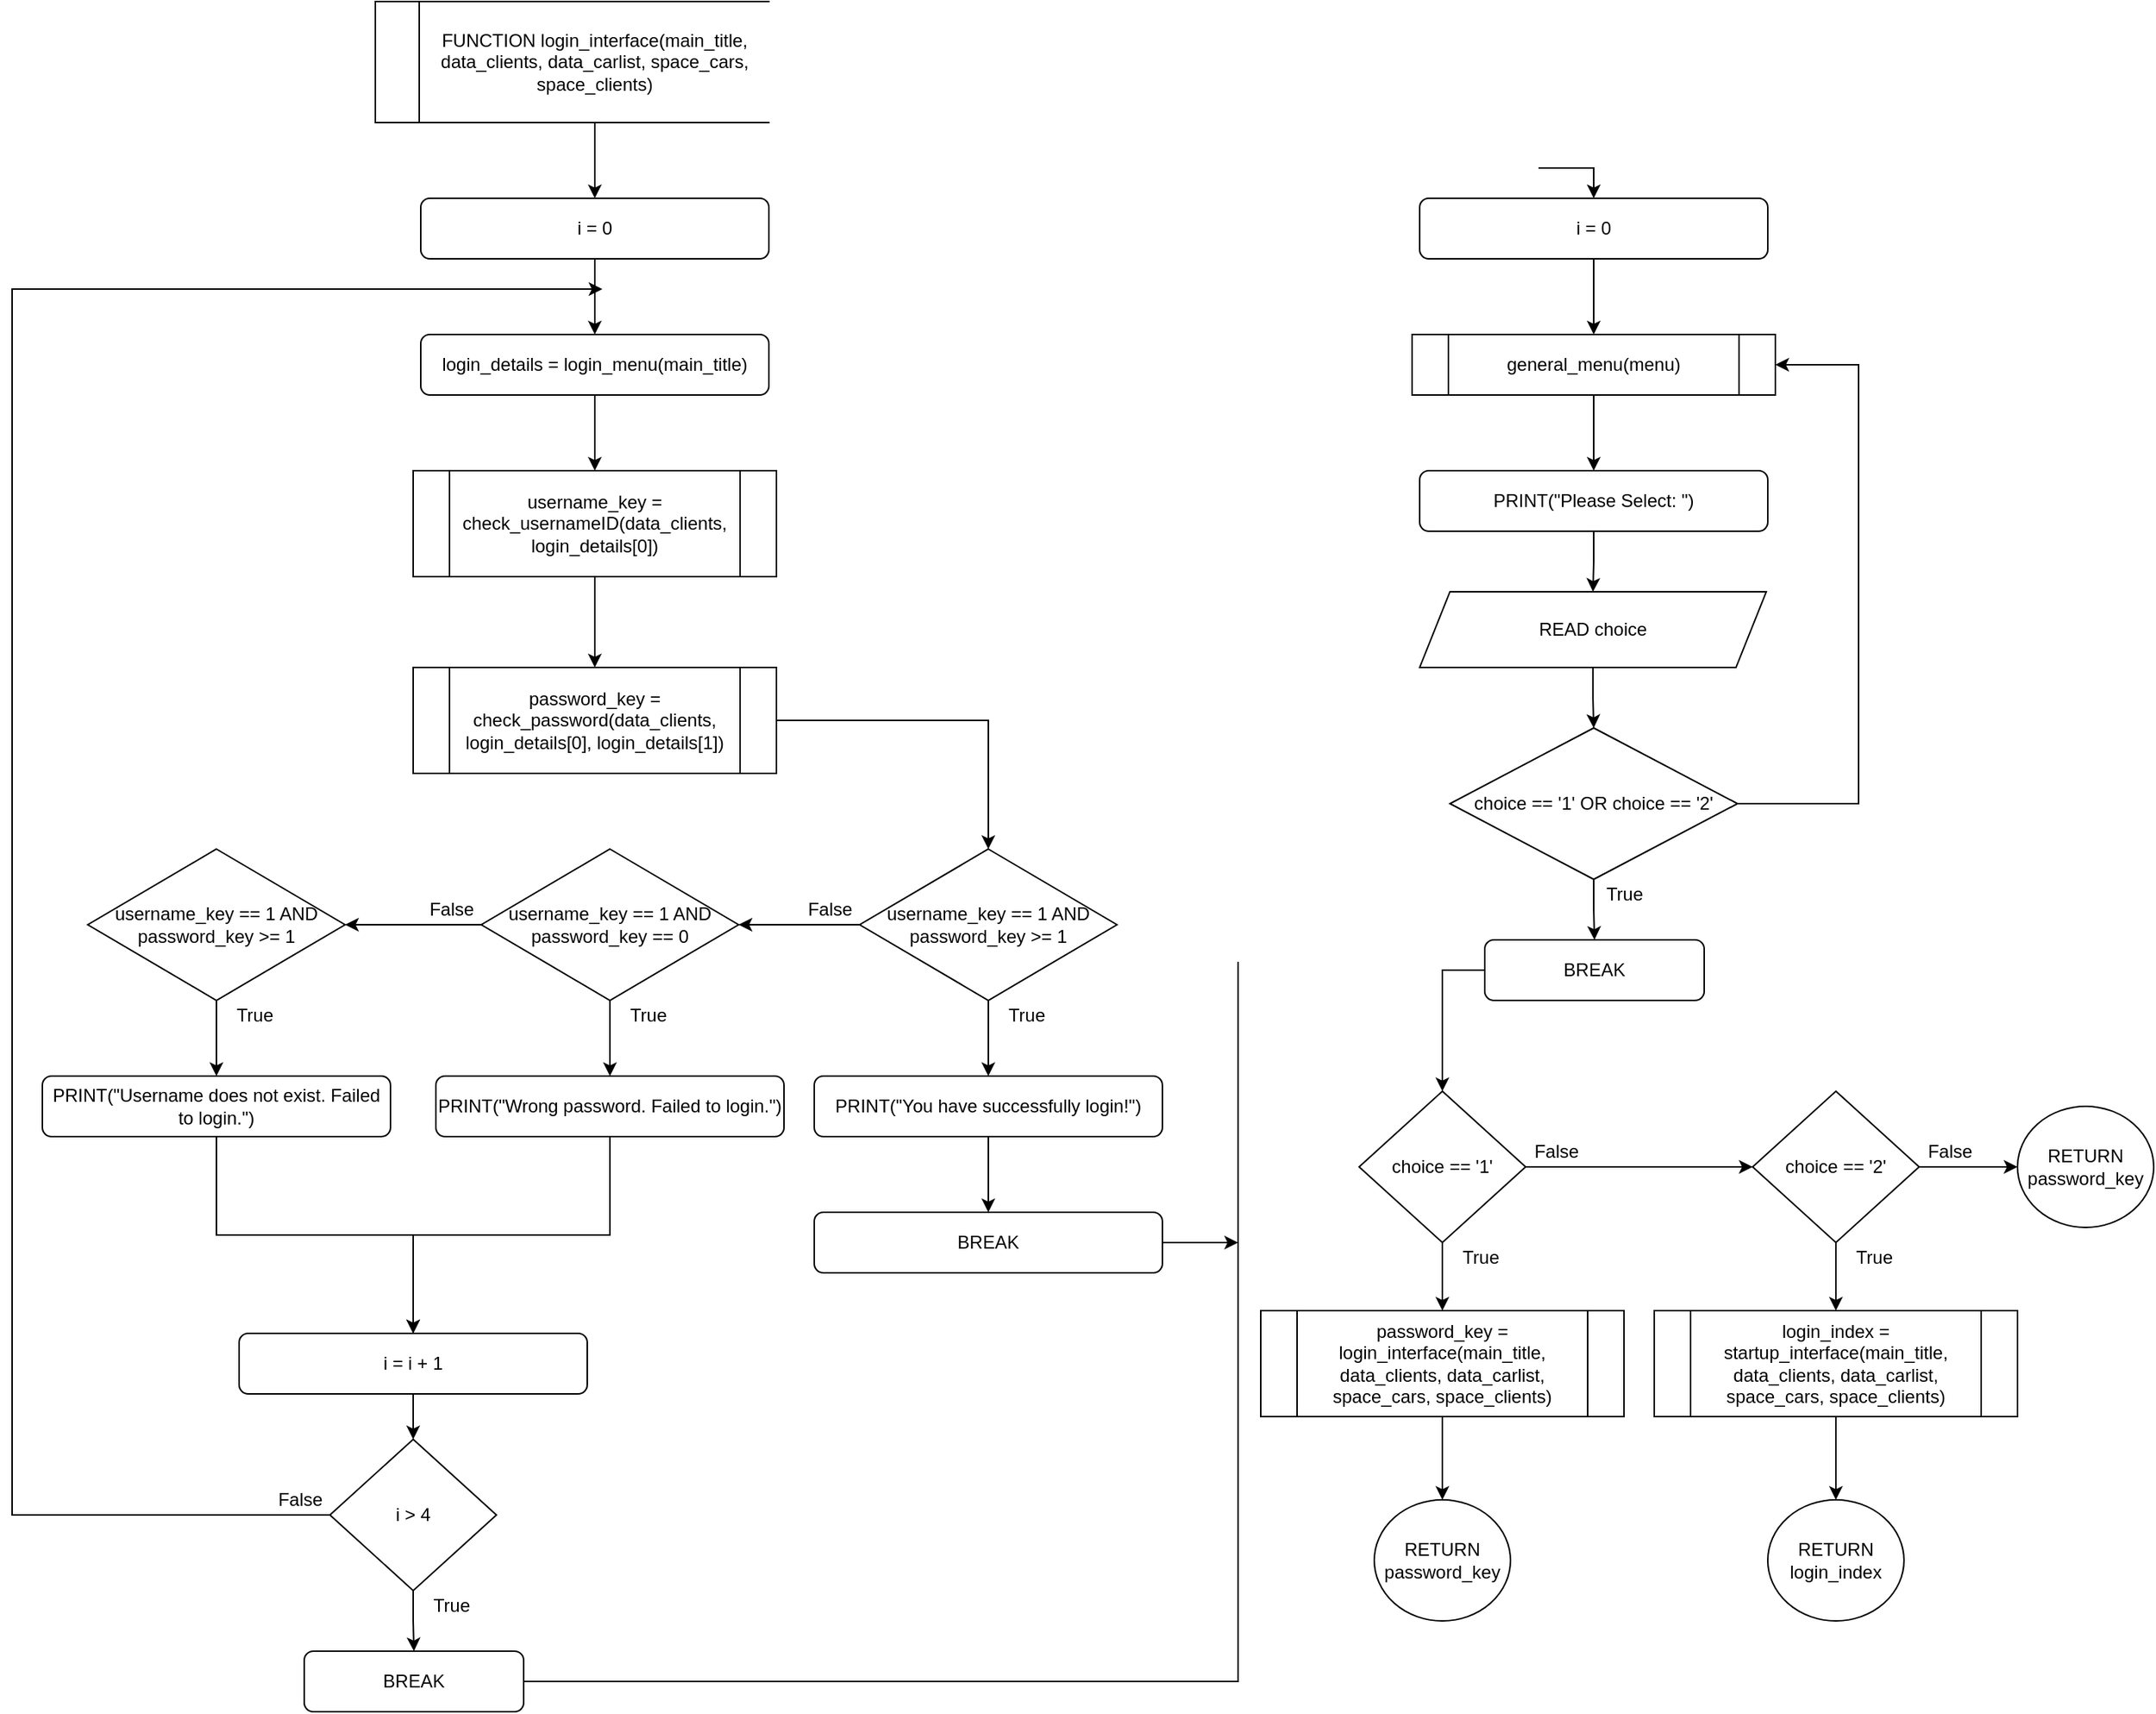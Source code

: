<mxfile version="14.7.6" type="github">
  <diagram id="NWs0bCM0FhklyOAdTJhX" name="Page-1">
    <mxGraphModel dx="2045" dy="1242" grid="1" gridSize="10" guides="1" tooltips="1" connect="1" arrows="1" fold="1" page="1" pageScale="1" pageWidth="3300" pageHeight="4681" math="0" shadow="0">
      <root>
        <mxCell id="0" />
        <mxCell id="1" parent="0" />
        <mxCell id="0SITJnCV9gItB9W7rhjN-3" value="" style="edgeStyle=orthogonalEdgeStyle;rounded=0;orthogonalLoop=1;jettySize=auto;html=1;" edge="1" parent="1" source="0SITJnCV9gItB9W7rhjN-1" target="0SITJnCV9gItB9W7rhjN-2">
          <mxGeometry relative="1" as="geometry" />
        </mxCell>
        <mxCell id="0SITJnCV9gItB9W7rhjN-1" value="FUNCTION login_interface(main_title, data_clients, data_carlist, space_cars, space_clients)" style="shape=process;whiteSpace=wrap;html=1;backgroundOutline=1;" vertex="1" parent="1">
          <mxGeometry x="430" y="160" width="290" height="80" as="geometry" />
        </mxCell>
        <mxCell id="0SITJnCV9gItB9W7rhjN-5" value="" style="edgeStyle=orthogonalEdgeStyle;rounded=0;orthogonalLoop=1;jettySize=auto;html=1;" edge="1" parent="1" source="0SITJnCV9gItB9W7rhjN-2" target="0SITJnCV9gItB9W7rhjN-4">
          <mxGeometry relative="1" as="geometry" />
        </mxCell>
        <mxCell id="0SITJnCV9gItB9W7rhjN-2" value="i = 0" style="rounded=1;whiteSpace=wrap;html=1;" vertex="1" parent="1">
          <mxGeometry x="460" y="290" width="230" height="40" as="geometry" />
        </mxCell>
        <mxCell id="0SITJnCV9gItB9W7rhjN-7" value="" style="edgeStyle=orthogonalEdgeStyle;rounded=0;orthogonalLoop=1;jettySize=auto;html=1;" edge="1" parent="1" source="0SITJnCV9gItB9W7rhjN-4" target="0SITJnCV9gItB9W7rhjN-6">
          <mxGeometry relative="1" as="geometry" />
        </mxCell>
        <mxCell id="0SITJnCV9gItB9W7rhjN-4" value="login_details = login_menu(main_title)" style="rounded=1;whiteSpace=wrap;html=1;" vertex="1" parent="1">
          <mxGeometry x="460" y="380" width="230" height="40" as="geometry" />
        </mxCell>
        <mxCell id="0SITJnCV9gItB9W7rhjN-9" value="" style="edgeStyle=orthogonalEdgeStyle;rounded=0;orthogonalLoop=1;jettySize=auto;html=1;" edge="1" parent="1" source="0SITJnCV9gItB9W7rhjN-6" target="0SITJnCV9gItB9W7rhjN-8">
          <mxGeometry relative="1" as="geometry" />
        </mxCell>
        <mxCell id="0SITJnCV9gItB9W7rhjN-6" value="username_key = check_usernameID(data_clients, login_details[0])" style="shape=process;whiteSpace=wrap;html=1;backgroundOutline=1;" vertex="1" parent="1">
          <mxGeometry x="455" y="470" width="240" height="70" as="geometry" />
        </mxCell>
        <mxCell id="0SITJnCV9gItB9W7rhjN-11" value="" style="edgeStyle=orthogonalEdgeStyle;rounded=0;orthogonalLoop=1;jettySize=auto;html=1;" edge="1" parent="1" source="0SITJnCV9gItB9W7rhjN-8" target="0SITJnCV9gItB9W7rhjN-10">
          <mxGeometry relative="1" as="geometry" />
        </mxCell>
        <mxCell id="0SITJnCV9gItB9W7rhjN-8" value="password_key = check_password(data_clients, login_details[0], login_details[1])" style="shape=process;whiteSpace=wrap;html=1;backgroundOutline=1;" vertex="1" parent="1">
          <mxGeometry x="455" y="600" width="240" height="70" as="geometry" />
        </mxCell>
        <mxCell id="0SITJnCV9gItB9W7rhjN-13" value="" style="edgeStyle=orthogonalEdgeStyle;rounded=0;orthogonalLoop=1;jettySize=auto;html=1;" edge="1" parent="1" source="0SITJnCV9gItB9W7rhjN-10" target="0SITJnCV9gItB9W7rhjN-12">
          <mxGeometry relative="1" as="geometry" />
        </mxCell>
        <mxCell id="0SITJnCV9gItB9W7rhjN-17" value="" style="edgeStyle=orthogonalEdgeStyle;rounded=0;orthogonalLoop=1;jettySize=auto;html=1;" edge="1" parent="1" source="0SITJnCV9gItB9W7rhjN-10" target="0SITJnCV9gItB9W7rhjN-16">
          <mxGeometry relative="1" as="geometry" />
        </mxCell>
        <mxCell id="0SITJnCV9gItB9W7rhjN-10" value="username_key == 1 AND password_key &gt;= 1" style="rhombus;whiteSpace=wrap;html=1;" vertex="1" parent="1">
          <mxGeometry x="750" y="720" width="170" height="100" as="geometry" />
        </mxCell>
        <mxCell id="0SITJnCV9gItB9W7rhjN-15" value="" style="edgeStyle=orthogonalEdgeStyle;rounded=0;orthogonalLoop=1;jettySize=auto;html=1;" edge="1" parent="1" source="0SITJnCV9gItB9W7rhjN-12" target="0SITJnCV9gItB9W7rhjN-14">
          <mxGeometry relative="1" as="geometry" />
        </mxCell>
        <mxCell id="0SITJnCV9gItB9W7rhjN-12" value="PRINT(&quot;You have successfully login!&quot;)" style="rounded=1;whiteSpace=wrap;html=1;" vertex="1" parent="1">
          <mxGeometry x="720" y="870" width="230" height="40" as="geometry" />
        </mxCell>
        <mxCell id="0SITJnCV9gItB9W7rhjN-57" style="edgeStyle=orthogonalEdgeStyle;rounded=0;orthogonalLoop=1;jettySize=auto;html=1;" edge="1" parent="1" source="0SITJnCV9gItB9W7rhjN-14">
          <mxGeometry relative="1" as="geometry">
            <mxPoint x="1000" y="980" as="targetPoint" />
          </mxGeometry>
        </mxCell>
        <mxCell id="0SITJnCV9gItB9W7rhjN-14" value="BREAK" style="rounded=1;whiteSpace=wrap;html=1;" vertex="1" parent="1">
          <mxGeometry x="720" y="960" width="230" height="40" as="geometry" />
        </mxCell>
        <mxCell id="0SITJnCV9gItB9W7rhjN-19" value="" style="edgeStyle=orthogonalEdgeStyle;rounded=0;orthogonalLoop=1;jettySize=auto;html=1;" edge="1" parent="1" source="0SITJnCV9gItB9W7rhjN-16" target="0SITJnCV9gItB9W7rhjN-18">
          <mxGeometry relative="1" as="geometry" />
        </mxCell>
        <mxCell id="0SITJnCV9gItB9W7rhjN-23" value="" style="edgeStyle=orthogonalEdgeStyle;rounded=0;orthogonalLoop=1;jettySize=auto;html=1;" edge="1" parent="1" source="0SITJnCV9gItB9W7rhjN-16" target="0SITJnCV9gItB9W7rhjN-21">
          <mxGeometry relative="1" as="geometry" />
        </mxCell>
        <mxCell id="0SITJnCV9gItB9W7rhjN-16" value="username_key == 1 AND password_key == 0" style="rhombus;whiteSpace=wrap;html=1;" vertex="1" parent="1">
          <mxGeometry x="500" y="720" width="170" height="100" as="geometry" />
        </mxCell>
        <mxCell id="0SITJnCV9gItB9W7rhjN-26" style="edgeStyle=orthogonalEdgeStyle;rounded=0;orthogonalLoop=1;jettySize=auto;html=1;entryX=0.5;entryY=0;entryDx=0;entryDy=0;" edge="1" parent="1" source="0SITJnCV9gItB9W7rhjN-18" target="0SITJnCV9gItB9W7rhjN-24">
          <mxGeometry relative="1" as="geometry" />
        </mxCell>
        <mxCell id="0SITJnCV9gItB9W7rhjN-18" value="PRINT(&quot;Wrong password. Failed to login.&quot;)" style="rounded=1;whiteSpace=wrap;html=1;" vertex="1" parent="1">
          <mxGeometry x="470" y="870" width="230" height="40" as="geometry" />
        </mxCell>
        <mxCell id="0SITJnCV9gItB9W7rhjN-20" value="" style="edgeStyle=orthogonalEdgeStyle;rounded=0;orthogonalLoop=1;jettySize=auto;html=1;" edge="1" parent="1" source="0SITJnCV9gItB9W7rhjN-21" target="0SITJnCV9gItB9W7rhjN-22">
          <mxGeometry relative="1" as="geometry" />
        </mxCell>
        <mxCell id="0SITJnCV9gItB9W7rhjN-21" value="username_key == 1 AND password_key &gt;= 1" style="rhombus;whiteSpace=wrap;html=1;" vertex="1" parent="1">
          <mxGeometry x="240" y="720" width="170" height="100" as="geometry" />
        </mxCell>
        <mxCell id="0SITJnCV9gItB9W7rhjN-25" style="edgeStyle=orthogonalEdgeStyle;rounded=0;orthogonalLoop=1;jettySize=auto;html=1;" edge="1" parent="1" source="0SITJnCV9gItB9W7rhjN-22" target="0SITJnCV9gItB9W7rhjN-24">
          <mxGeometry relative="1" as="geometry" />
        </mxCell>
        <mxCell id="0SITJnCV9gItB9W7rhjN-22" value="PRINT(&quot;Username does not exist. Failed to login.&quot;)" style="rounded=1;whiteSpace=wrap;html=1;" vertex="1" parent="1">
          <mxGeometry x="210" y="870" width="230" height="40" as="geometry" />
        </mxCell>
        <mxCell id="0SITJnCV9gItB9W7rhjN-31" value="" style="edgeStyle=orthogonalEdgeStyle;rounded=0;orthogonalLoop=1;jettySize=auto;html=1;" edge="1" parent="1" source="0SITJnCV9gItB9W7rhjN-24" target="0SITJnCV9gItB9W7rhjN-27">
          <mxGeometry relative="1" as="geometry" />
        </mxCell>
        <mxCell id="0SITJnCV9gItB9W7rhjN-24" value="i = i + 1" style="rounded=1;whiteSpace=wrap;html=1;" vertex="1" parent="1">
          <mxGeometry x="340" y="1040" width="230" height="40" as="geometry" />
        </mxCell>
        <mxCell id="0SITJnCV9gItB9W7rhjN-29" value="" style="edgeStyle=orthogonalEdgeStyle;rounded=0;orthogonalLoop=1;jettySize=auto;html=1;" edge="1" parent="1" source="0SITJnCV9gItB9W7rhjN-27" target="0SITJnCV9gItB9W7rhjN-28">
          <mxGeometry relative="1" as="geometry" />
        </mxCell>
        <mxCell id="0SITJnCV9gItB9W7rhjN-43" style="edgeStyle=orthogonalEdgeStyle;rounded=0;orthogonalLoop=1;jettySize=auto;html=1;" edge="1" parent="1" source="0SITJnCV9gItB9W7rhjN-27">
          <mxGeometry relative="1" as="geometry">
            <mxPoint x="580" y="350" as="targetPoint" />
            <Array as="points">
              <mxPoint x="190" y="1160" />
              <mxPoint x="190" y="350" />
            </Array>
          </mxGeometry>
        </mxCell>
        <mxCell id="0SITJnCV9gItB9W7rhjN-27" value="i &amp;gt; 4" style="rhombus;whiteSpace=wrap;html=1;" vertex="1" parent="1">
          <mxGeometry x="400" y="1110" width="110" height="100" as="geometry" />
        </mxCell>
        <mxCell id="0SITJnCV9gItB9W7rhjN-56" style="edgeStyle=orthogonalEdgeStyle;rounded=0;orthogonalLoop=1;jettySize=auto;html=1;entryX=0.5;entryY=0;entryDx=0;entryDy=0;" edge="1" parent="1" source="0SITJnCV9gItB9W7rhjN-28" target="0SITJnCV9gItB9W7rhjN-44">
          <mxGeometry relative="1" as="geometry">
            <Array as="points">
              <mxPoint x="1000" y="1270" />
              <mxPoint x="1000" y="270" />
              <mxPoint x="1235" y="270" />
            </Array>
          </mxGeometry>
        </mxCell>
        <mxCell id="0SITJnCV9gItB9W7rhjN-28" value="BREAK" style="rounded=1;whiteSpace=wrap;html=1;" vertex="1" parent="1">
          <mxGeometry x="383" y="1250" width="145" height="40" as="geometry" />
        </mxCell>
        <mxCell id="0SITJnCV9gItB9W7rhjN-32" value="True" style="text;html=1;align=center;verticalAlign=middle;resizable=0;points=[];autosize=1;strokeColor=none;" vertex="1" parent="1">
          <mxGeometry x="330" y="820" width="40" height="20" as="geometry" />
        </mxCell>
        <mxCell id="0SITJnCV9gItB9W7rhjN-33" value="True" style="text;html=1;align=center;verticalAlign=middle;resizable=0;points=[];autosize=1;strokeColor=none;" vertex="1" parent="1">
          <mxGeometry x="590" y="820" width="40" height="20" as="geometry" />
        </mxCell>
        <mxCell id="0SITJnCV9gItB9W7rhjN-34" value="True" style="text;html=1;align=center;verticalAlign=middle;resizable=0;points=[];autosize=1;strokeColor=none;" vertex="1" parent="1">
          <mxGeometry x="840" y="820" width="40" height="20" as="geometry" />
        </mxCell>
        <mxCell id="0SITJnCV9gItB9W7rhjN-35" value="False" style="text;html=1;align=center;verticalAlign=middle;resizable=0;points=[];autosize=1;strokeColor=none;" vertex="1" parent="1">
          <mxGeometry x="460" y="750" width="40" height="20" as="geometry" />
        </mxCell>
        <mxCell id="0SITJnCV9gItB9W7rhjN-36" value="False" style="text;html=1;align=center;verticalAlign=middle;resizable=0;points=[];autosize=1;strokeColor=none;" vertex="1" parent="1">
          <mxGeometry x="710" y="750" width="40" height="20" as="geometry" />
        </mxCell>
        <mxCell id="0SITJnCV9gItB9W7rhjN-37" value="True" style="text;html=1;align=center;verticalAlign=middle;resizable=0;points=[];autosize=1;strokeColor=none;" vertex="1" parent="1">
          <mxGeometry x="460" y="1210" width="40" height="20" as="geometry" />
        </mxCell>
        <mxCell id="0SITJnCV9gItB9W7rhjN-41" value="False" style="text;html=1;align=center;verticalAlign=middle;resizable=0;points=[];autosize=1;strokeColor=none;" vertex="1" parent="1">
          <mxGeometry x="360" y="1140" width="40" height="20" as="geometry" />
        </mxCell>
        <mxCell id="0SITJnCV9gItB9W7rhjN-47" value="" style="edgeStyle=orthogonalEdgeStyle;rounded=0;orthogonalLoop=1;jettySize=auto;html=1;" edge="1" parent="1" source="0SITJnCV9gItB9W7rhjN-44" target="0SITJnCV9gItB9W7rhjN-45">
          <mxGeometry relative="1" as="geometry" />
        </mxCell>
        <mxCell id="0SITJnCV9gItB9W7rhjN-44" value="i = 0" style="rounded=1;whiteSpace=wrap;html=1;" vertex="1" parent="1">
          <mxGeometry x="1120" y="290" width="230" height="40" as="geometry" />
        </mxCell>
        <mxCell id="0SITJnCV9gItB9W7rhjN-49" value="" style="edgeStyle=orthogonalEdgeStyle;rounded=0;orthogonalLoop=1;jettySize=auto;html=1;" edge="1" parent="1" source="0SITJnCV9gItB9W7rhjN-45" target="0SITJnCV9gItB9W7rhjN-48">
          <mxGeometry relative="1" as="geometry" />
        </mxCell>
        <mxCell id="0SITJnCV9gItB9W7rhjN-45" value="general_menu(menu)" style="shape=process;whiteSpace=wrap;html=1;backgroundOutline=1;" vertex="1" parent="1">
          <mxGeometry x="1115" y="380" width="240" height="40" as="geometry" />
        </mxCell>
        <mxCell id="0SITJnCV9gItB9W7rhjN-51" value="" style="edgeStyle=orthogonalEdgeStyle;rounded=0;orthogonalLoop=1;jettySize=auto;html=1;" edge="1" parent="1" source="0SITJnCV9gItB9W7rhjN-48" target="0SITJnCV9gItB9W7rhjN-50">
          <mxGeometry relative="1" as="geometry" />
        </mxCell>
        <mxCell id="0SITJnCV9gItB9W7rhjN-48" value="PRINT(&quot;Please Select: &quot;)" style="rounded=1;whiteSpace=wrap;html=1;" vertex="1" parent="1">
          <mxGeometry x="1120" y="470" width="230" height="40" as="geometry" />
        </mxCell>
        <mxCell id="0SITJnCV9gItB9W7rhjN-53" value="" style="edgeStyle=orthogonalEdgeStyle;rounded=0;orthogonalLoop=1;jettySize=auto;html=1;" edge="1" parent="1" source="0SITJnCV9gItB9W7rhjN-50" target="0SITJnCV9gItB9W7rhjN-52">
          <mxGeometry relative="1" as="geometry" />
        </mxCell>
        <mxCell id="0SITJnCV9gItB9W7rhjN-50" value="READ choice" style="shape=parallelogram;perimeter=parallelogramPerimeter;whiteSpace=wrap;html=1;fixedSize=1;" vertex="1" parent="1">
          <mxGeometry x="1120" y="550" width="229" height="50" as="geometry" />
        </mxCell>
        <mxCell id="0SITJnCV9gItB9W7rhjN-55" value="" style="edgeStyle=orthogonalEdgeStyle;rounded=0;orthogonalLoop=1;jettySize=auto;html=1;" edge="1" parent="1" source="0SITJnCV9gItB9W7rhjN-52" target="0SITJnCV9gItB9W7rhjN-54">
          <mxGeometry relative="1" as="geometry" />
        </mxCell>
        <mxCell id="0SITJnCV9gItB9W7rhjN-78" style="edgeStyle=orthogonalEdgeStyle;rounded=0;orthogonalLoop=1;jettySize=auto;html=1;entryX=1;entryY=0.5;entryDx=0;entryDy=0;" edge="1" parent="1" source="0SITJnCV9gItB9W7rhjN-52" target="0SITJnCV9gItB9W7rhjN-45">
          <mxGeometry relative="1" as="geometry">
            <Array as="points">
              <mxPoint x="1410" y="690" />
              <mxPoint x="1410" y="400" />
            </Array>
          </mxGeometry>
        </mxCell>
        <mxCell id="0SITJnCV9gItB9W7rhjN-52" value="choice == &#39;1&#39; OR choice == &#39;2&#39;" style="rhombus;whiteSpace=wrap;html=1;" vertex="1" parent="1">
          <mxGeometry x="1140" y="640" width="190" height="100" as="geometry" />
        </mxCell>
        <mxCell id="0SITJnCV9gItB9W7rhjN-60" style="edgeStyle=orthogonalEdgeStyle;rounded=0;orthogonalLoop=1;jettySize=auto;html=1;entryX=0.5;entryY=0;entryDx=0;entryDy=0;exitX=0;exitY=0.5;exitDx=0;exitDy=0;" edge="1" parent="1" source="0SITJnCV9gItB9W7rhjN-54" target="0SITJnCV9gItB9W7rhjN-58">
          <mxGeometry relative="1" as="geometry" />
        </mxCell>
        <mxCell id="0SITJnCV9gItB9W7rhjN-54" value="BREAK" style="rounded=1;whiteSpace=wrap;html=1;" vertex="1" parent="1">
          <mxGeometry x="1163" y="780" width="145" height="40" as="geometry" />
        </mxCell>
        <mxCell id="0SITJnCV9gItB9W7rhjN-61" style="edgeStyle=orthogonalEdgeStyle;rounded=0;orthogonalLoop=1;jettySize=auto;html=1;entryX=0;entryY=0.5;entryDx=0;entryDy=0;" edge="1" parent="1" source="0SITJnCV9gItB9W7rhjN-58" target="0SITJnCV9gItB9W7rhjN-59">
          <mxGeometry relative="1" as="geometry" />
        </mxCell>
        <mxCell id="0SITJnCV9gItB9W7rhjN-63" style="edgeStyle=orthogonalEdgeStyle;rounded=0;orthogonalLoop=1;jettySize=auto;html=1;" edge="1" parent="1" source="0SITJnCV9gItB9W7rhjN-58" target="0SITJnCV9gItB9W7rhjN-62">
          <mxGeometry relative="1" as="geometry" />
        </mxCell>
        <mxCell id="0SITJnCV9gItB9W7rhjN-58" value="choice == &#39;1&#39;" style="rhombus;whiteSpace=wrap;html=1;" vertex="1" parent="1">
          <mxGeometry x="1080" y="880" width="110" height="100" as="geometry" />
        </mxCell>
        <mxCell id="0SITJnCV9gItB9W7rhjN-71" value="" style="edgeStyle=orthogonalEdgeStyle;rounded=0;orthogonalLoop=1;jettySize=auto;html=1;" edge="1" parent="1" source="0SITJnCV9gItB9W7rhjN-59" target="0SITJnCV9gItB9W7rhjN-69">
          <mxGeometry relative="1" as="geometry" />
        </mxCell>
        <mxCell id="0SITJnCV9gItB9W7rhjN-75" style="edgeStyle=orthogonalEdgeStyle;rounded=0;orthogonalLoop=1;jettySize=auto;html=1;" edge="1" parent="1" source="0SITJnCV9gItB9W7rhjN-59" target="0SITJnCV9gItB9W7rhjN-74">
          <mxGeometry relative="1" as="geometry" />
        </mxCell>
        <mxCell id="0SITJnCV9gItB9W7rhjN-59" value="choice == &#39;2&#39;" style="rhombus;whiteSpace=wrap;html=1;" vertex="1" parent="1">
          <mxGeometry x="1340" y="880" width="110" height="100" as="geometry" />
        </mxCell>
        <mxCell id="0SITJnCV9gItB9W7rhjN-67" value="" style="edgeStyle=orthogonalEdgeStyle;rounded=0;orthogonalLoop=1;jettySize=auto;html=1;" edge="1" parent="1" source="0SITJnCV9gItB9W7rhjN-62" target="0SITJnCV9gItB9W7rhjN-66">
          <mxGeometry relative="1" as="geometry" />
        </mxCell>
        <mxCell id="0SITJnCV9gItB9W7rhjN-62" value="password_key = login_interface(main_title, data_clients, data_carlist, space_cars, space_clients)" style="shape=process;whiteSpace=wrap;html=1;backgroundOutline=1;" vertex="1" parent="1">
          <mxGeometry x="1015" y="1025" width="240" height="70" as="geometry" />
        </mxCell>
        <mxCell id="0SITJnCV9gItB9W7rhjN-64" value="True" style="text;html=1;align=center;verticalAlign=middle;resizable=0;points=[];autosize=1;strokeColor=none;" vertex="1" parent="1">
          <mxGeometry x="1140" y="980" width="40" height="20" as="geometry" />
        </mxCell>
        <mxCell id="0SITJnCV9gItB9W7rhjN-65" value="False" style="text;html=1;align=center;verticalAlign=middle;resizable=0;points=[];autosize=1;strokeColor=none;" vertex="1" parent="1">
          <mxGeometry x="1190" y="910" width="40" height="20" as="geometry" />
        </mxCell>
        <mxCell id="0SITJnCV9gItB9W7rhjN-66" value="RETURN password_key" style="ellipse;whiteSpace=wrap;html=1;" vertex="1" parent="1">
          <mxGeometry x="1090" y="1150" width="90" height="80" as="geometry" />
        </mxCell>
        <mxCell id="0SITJnCV9gItB9W7rhjN-68" value="" style="edgeStyle=orthogonalEdgeStyle;rounded=0;orthogonalLoop=1;jettySize=auto;html=1;" edge="1" parent="1" source="0SITJnCV9gItB9W7rhjN-69" target="0SITJnCV9gItB9W7rhjN-70">
          <mxGeometry relative="1" as="geometry" />
        </mxCell>
        <mxCell id="0SITJnCV9gItB9W7rhjN-69" value="login_index = startup_interface(main_title, data_clients, data_carlist, space_cars, space_clients)" style="shape=process;whiteSpace=wrap;html=1;backgroundOutline=1;" vertex="1" parent="1">
          <mxGeometry x="1275" y="1025" width="240" height="70" as="geometry" />
        </mxCell>
        <mxCell id="0SITJnCV9gItB9W7rhjN-70" value="RETURN login_index" style="ellipse;whiteSpace=wrap;html=1;" vertex="1" parent="1">
          <mxGeometry x="1350" y="1150" width="90" height="80" as="geometry" />
        </mxCell>
        <mxCell id="0SITJnCV9gItB9W7rhjN-72" value="True" style="text;html=1;align=center;verticalAlign=middle;resizable=0;points=[];autosize=1;strokeColor=none;" vertex="1" parent="1">
          <mxGeometry x="1400" y="980" width="40" height="20" as="geometry" />
        </mxCell>
        <mxCell id="0SITJnCV9gItB9W7rhjN-74" value="RETURN password_key" style="ellipse;whiteSpace=wrap;html=1;" vertex="1" parent="1">
          <mxGeometry x="1515" y="890" width="90" height="80" as="geometry" />
        </mxCell>
        <mxCell id="0SITJnCV9gItB9W7rhjN-76" value="False" style="text;html=1;align=center;verticalAlign=middle;resizable=0;points=[];autosize=1;strokeColor=none;" vertex="1" parent="1">
          <mxGeometry x="1450" y="910" width="40" height="20" as="geometry" />
        </mxCell>
        <mxCell id="0SITJnCV9gItB9W7rhjN-77" value="True" style="text;html=1;align=center;verticalAlign=middle;resizable=0;points=[];autosize=1;strokeColor=none;" vertex="1" parent="1">
          <mxGeometry x="1235" y="740" width="40" height="20" as="geometry" />
        </mxCell>
      </root>
    </mxGraphModel>
  </diagram>
</mxfile>
